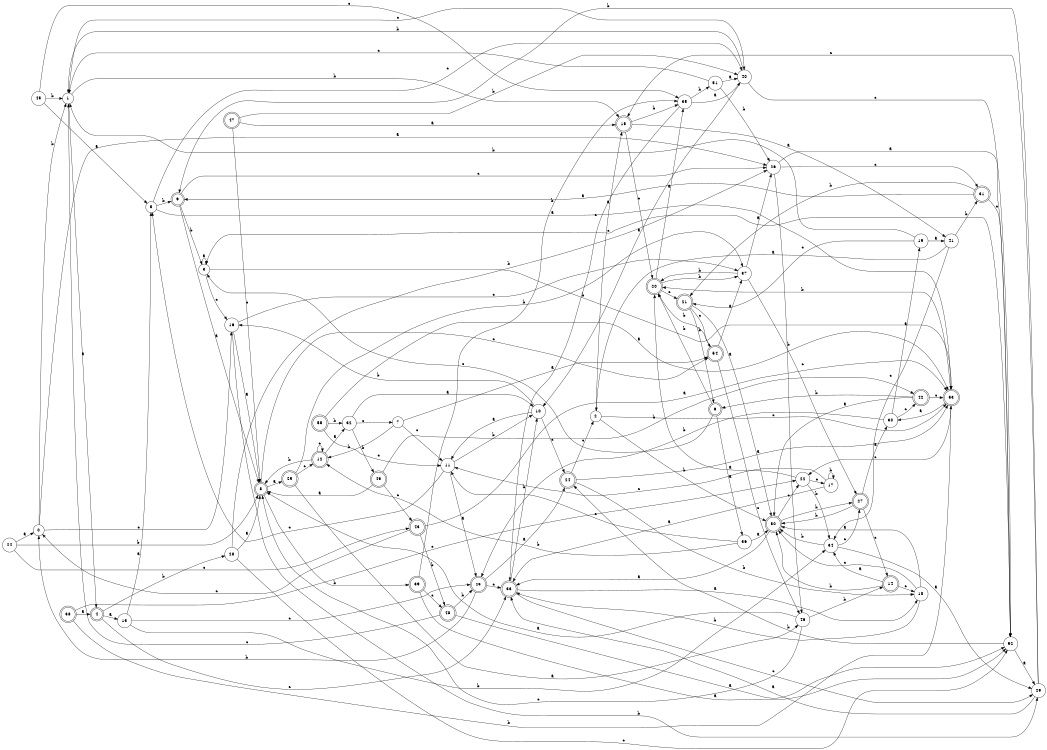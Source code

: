 digraph n45_1 {
__start0 [label="" shape="none"];

rankdir=LR;
size="8,5";

s0 [style="filled", color="black", fillcolor="white" shape="circle", label="0"];
s1 [style="filled", color="black", fillcolor="white" shape="circle", label="1"];
s2 [style="filled", color="black", fillcolor="white" shape="circle", label="2"];
s3 [style="filled", color="black", fillcolor="white" shape="circle", label="3"];
s4 [style="rounded,filled", color="black", fillcolor="white" shape="doublecircle", label="4"];
s5 [style="filled", color="black", fillcolor="white" shape="circle", label="5"];
s6 [style="rounded,filled", color="black", fillcolor="white" shape="doublecircle", label="6"];
s7 [style="filled", color="black", fillcolor="white" shape="circle", label="7"];
s8 [style="rounded,filled", color="black", fillcolor="white" shape="doublecircle", label="8"];
s9 [style="rounded,filled", color="black", fillcolor="white" shape="doublecircle", label="9"];
s10 [style="filled", color="black", fillcolor="white" shape="circle", label="10"];
s11 [style="filled", color="black", fillcolor="white" shape="circle", label="11"];
s12 [style="rounded,filled", color="black", fillcolor="white" shape="doublecircle", label="12"];
s13 [style="filled", color="black", fillcolor="white" shape="circle", label="13"];
s14 [style="rounded,filled", color="black", fillcolor="white" shape="doublecircle", label="14"];
s15 [style="rounded,filled", color="black", fillcolor="white" shape="doublecircle", label="15"];
s16 [style="filled", color="black", fillcolor="white" shape="circle", label="16"];
s17 [style="filled", color="black", fillcolor="white" shape="circle", label="17"];
s18 [style="filled", color="black", fillcolor="white" shape="circle", label="18"];
s19 [style="filled", color="black", fillcolor="white" shape="circle", label="19"];
s20 [style="rounded,filled", color="black", fillcolor="white" shape="doublecircle", label="20"];
s21 [style="rounded,filled", color="black", fillcolor="white" shape="doublecircle", label="21"];
s22 [style="filled", color="black", fillcolor="white" shape="circle", label="22"];
s23 [style="rounded,filled", color="black", fillcolor="white" shape="doublecircle", label="23"];
s24 [style="rounded,filled", color="black", fillcolor="white" shape="doublecircle", label="24"];
s25 [style="rounded,filled", color="black", fillcolor="white" shape="doublecircle", label="25"];
s26 [style="filled", color="black", fillcolor="white" shape="circle", label="26"];
s27 [style="rounded,filled", color="black", fillcolor="white" shape="doublecircle", label="27"];
s28 [style="filled", color="black", fillcolor="white" shape="circle", label="28"];
s29 [style="filled", color="black", fillcolor="white" shape="circle", label="29"];
s30 [style="filled", color="black", fillcolor="white" shape="circle", label="30"];
s31 [style="rounded,filled", color="black", fillcolor="white" shape="doublecircle", label="31"];
s32 [style="filled", color="black", fillcolor="white" shape="circle", label="32"];
s33 [style="rounded,filled", color="black", fillcolor="white" shape="doublecircle", label="33"];
s34 [style="filled", color="black", fillcolor="white" shape="circle", label="34"];
s35 [style="filled", color="black", fillcolor="white" shape="circle", label="35"];
s36 [style="filled", color="black", fillcolor="white" shape="circle", label="36"];
s37 [style="filled", color="black", fillcolor="white" shape="circle", label="37"];
s38 [style="rounded,filled", color="black", fillcolor="white" shape="doublecircle", label="38"];
s39 [style="rounded,filled", color="black", fillcolor="white" shape="doublecircle", label="39"];
s40 [style="filled", color="black", fillcolor="white" shape="circle", label="40"];
s41 [style="filled", color="black", fillcolor="white" shape="circle", label="41"];
s42 [style="rounded,filled", color="black", fillcolor="white" shape="doublecircle", label="42"];
s43 [style="rounded,filled", color="black", fillcolor="white" shape="doublecircle", label="43"];
s44 [style="filled", color="black", fillcolor="white" shape="circle", label="44"];
s45 [style="filled", color="black", fillcolor="white" shape="circle", label="45"];
s46 [style="filled", color="black", fillcolor="white" shape="circle", label="46"];
s47 [style="rounded,filled", color="black", fillcolor="white" shape="doublecircle", label="47"];
s48 [style="rounded,filled", color="black", fillcolor="white" shape="doublecircle", label="48"];
s49 [style="rounded,filled", color="black", fillcolor="white" shape="doublecircle", label="49"];
s50 [style="rounded,filled", color="black", fillcolor="white" shape="doublecircle", label="50"];
s51 [style="filled", color="black", fillcolor="white" shape="circle", label="51"];
s52 [style="filled", color="black", fillcolor="white" shape="circle", label="52"];
s53 [style="rounded,filled", color="black", fillcolor="white" shape="doublecircle", label="53"];
s54 [style="rounded,filled", color="black", fillcolor="white" shape="doublecircle", label="54"];
s55 [style="rounded,filled", color="black", fillcolor="white" shape="doublecircle", label="55"];
s0 -> s26 [label="a"];
s0 -> s1 [label="b"];
s0 -> s16 [label="c"];
s1 -> s4 [label="a"];
s1 -> s15 [label="b"];
s1 -> s40 [label="c"];
s2 -> s15 [label="a"];
s2 -> s50 [label="b"];
s2 -> s53 [label="c"];
s3 -> s3 [label="a"];
s3 -> s53 [label="b"];
s3 -> s16 [label="c"];
s4 -> s13 [label="a"];
s4 -> s28 [label="b"];
s4 -> s33 [label="c"];
s5 -> s53 [label="a"];
s5 -> s9 [label="b"];
s5 -> s40 [label="c"];
s6 -> s36 [label="a"];
s6 -> s20 [label="b"];
s6 -> s3 [label="c"];
s7 -> s54 [label="a"];
s7 -> s12 [label="b"];
s7 -> s11 [label="c"];
s8 -> s25 [label="a"];
s8 -> s39 [label="b"];
s8 -> s54 [label="c"];
s9 -> s8 [label="a"];
s9 -> s3 [label="b"];
s9 -> s26 [label="c"];
s10 -> s11 [label="a"];
s10 -> s16 [label="b"];
s10 -> s24 [label="c"];
s11 -> s23 [label="a"];
s11 -> s10 [label="b"];
s11 -> s5 [label="c"];
s12 -> s32 [label="a"];
s12 -> s8 [label="b"];
s12 -> s12 [label="c"];
s13 -> s5 [label="a"];
s13 -> s34 [label="b"];
s13 -> s23 [label="c"];
s14 -> s34 [label="a"];
s14 -> s50 [label="b"];
s14 -> s18 [label="c"];
s15 -> s41 [label="a"];
s15 -> s35 [label="b"];
s15 -> s20 [label="c"];
s16 -> s8 [label="a"];
s16 -> s29 [label="b"];
s16 -> s37 [label="c"];
s17 -> s33 [label="a"];
s17 -> s17 [label="b"];
s17 -> s11 [label="c"];
s18 -> s50 [label="a"];
s18 -> s33 [label="b"];
s18 -> s50 [label="c"];
s19 -> s41 [label="a"];
s19 -> s1 [label="b"];
s19 -> s21 [label="c"];
s20 -> s35 [label="a"];
s20 -> s37 [label="b"];
s20 -> s21 [label="c"];
s21 -> s50 [label="a"];
s21 -> s6 [label="b"];
s21 -> s54 [label="c"];
s22 -> s20 [label="a"];
s22 -> s34 [label="b"];
s22 -> s17 [label="c"];
s23 -> s24 [label="a"];
s23 -> s0 [label="b"];
s23 -> s33 [label="c"];
s24 -> s53 [label="a"];
s24 -> s18 [label="b"];
s24 -> s2 [label="c"];
s25 -> s46 [label="a"];
s25 -> s37 [label="b"];
s25 -> s12 [label="c"];
s26 -> s52 [label="a"];
s26 -> s46 [label="b"];
s26 -> s31 [label="c"];
s27 -> s30 [label="a"];
s27 -> s50 [label="b"];
s27 -> s14 [label="c"];
s28 -> s8 [label="a"];
s28 -> s26 [label="b"];
s28 -> s52 [label="c"];
s29 -> s33 [label="a"];
s29 -> s9 [label="b"];
s29 -> s15 [label="c"];
s30 -> s19 [label="a"];
s30 -> s23 [label="b"];
s30 -> s42 [label="c"];
s31 -> s9 [label="a"];
s31 -> s21 [label="b"];
s31 -> s52 [label="c"];
s32 -> s10 [label="a"];
s32 -> s49 [label="b"];
s32 -> s7 [label="c"];
s33 -> s18 [label="a"];
s33 -> s10 [label="b"];
s33 -> s29 [label="c"];
s34 -> s29 [label="a"];
s34 -> s50 [label="b"];
s34 -> s27 [label="c"];
s35 -> s40 [label="a"];
s35 -> s51 [label="b"];
s35 -> s33 [label="c"];
s36 -> s50 [label="a"];
s36 -> s12 [label="b"];
s36 -> s11 [label="c"];
s37 -> s26 [label="a"];
s37 -> s20 [label="b"];
s37 -> s27 [label="c"];
s38 -> s4 [label="a"];
s38 -> s53 [label="b"];
s38 -> s22 [label="c"];
s39 -> s52 [label="a"];
s39 -> s35 [label="b"];
s39 -> s48 [label="c"];
s40 -> s10 [label="a"];
s40 -> s1 [label="b"];
s40 -> s52 [label="c"];
s41 -> s2 [label="a"];
s41 -> s31 [label="b"];
s41 -> s34 [label="c"];
s42 -> s50 [label="a"];
s42 -> s6 [label="b"];
s42 -> s53 [label="c"];
s43 -> s53 [label="a"];
s43 -> s48 [label="b"];
s43 -> s0 [label="c"];
s44 -> s0 [label="a"];
s44 -> s8 [label="b"];
s44 -> s43 [label="c"];
s45 -> s5 [label="a"];
s45 -> s1 [label="b"];
s45 -> s35 [label="c"];
s46 -> s8 [label="a"];
s46 -> s14 [label="b"];
s46 -> s8 [label="c"];
s47 -> s15 [label="a"];
s47 -> s40 [label="b"];
s47 -> s8 [label="c"];
s48 -> s52 [label="a"];
s48 -> s23 [label="b"];
s48 -> s1 [label="c"];
s49 -> s8 [label="a"];
s49 -> s42 [label="b"];
s49 -> s43 [label="c"];
s50 -> s33 [label="a"];
s50 -> s27 [label="b"];
s50 -> s22 [label="c"];
s51 -> s40 [label="a"];
s51 -> s26 [label="b"];
s51 -> s1 [label="c"];
s52 -> s29 [label="a"];
s52 -> s24 [label="b"];
s52 -> s3 [label="c"];
s53 -> s30 [label="a"];
s53 -> s20 [label="b"];
s53 -> s22 [label="c"];
s54 -> s37 [label="a"];
s54 -> s20 [label="b"];
s54 -> s46 [label="c"];
s55 -> s53 [label="a"];
s55 -> s32 [label="b"];
s55 -> s11 [label="c"];

}